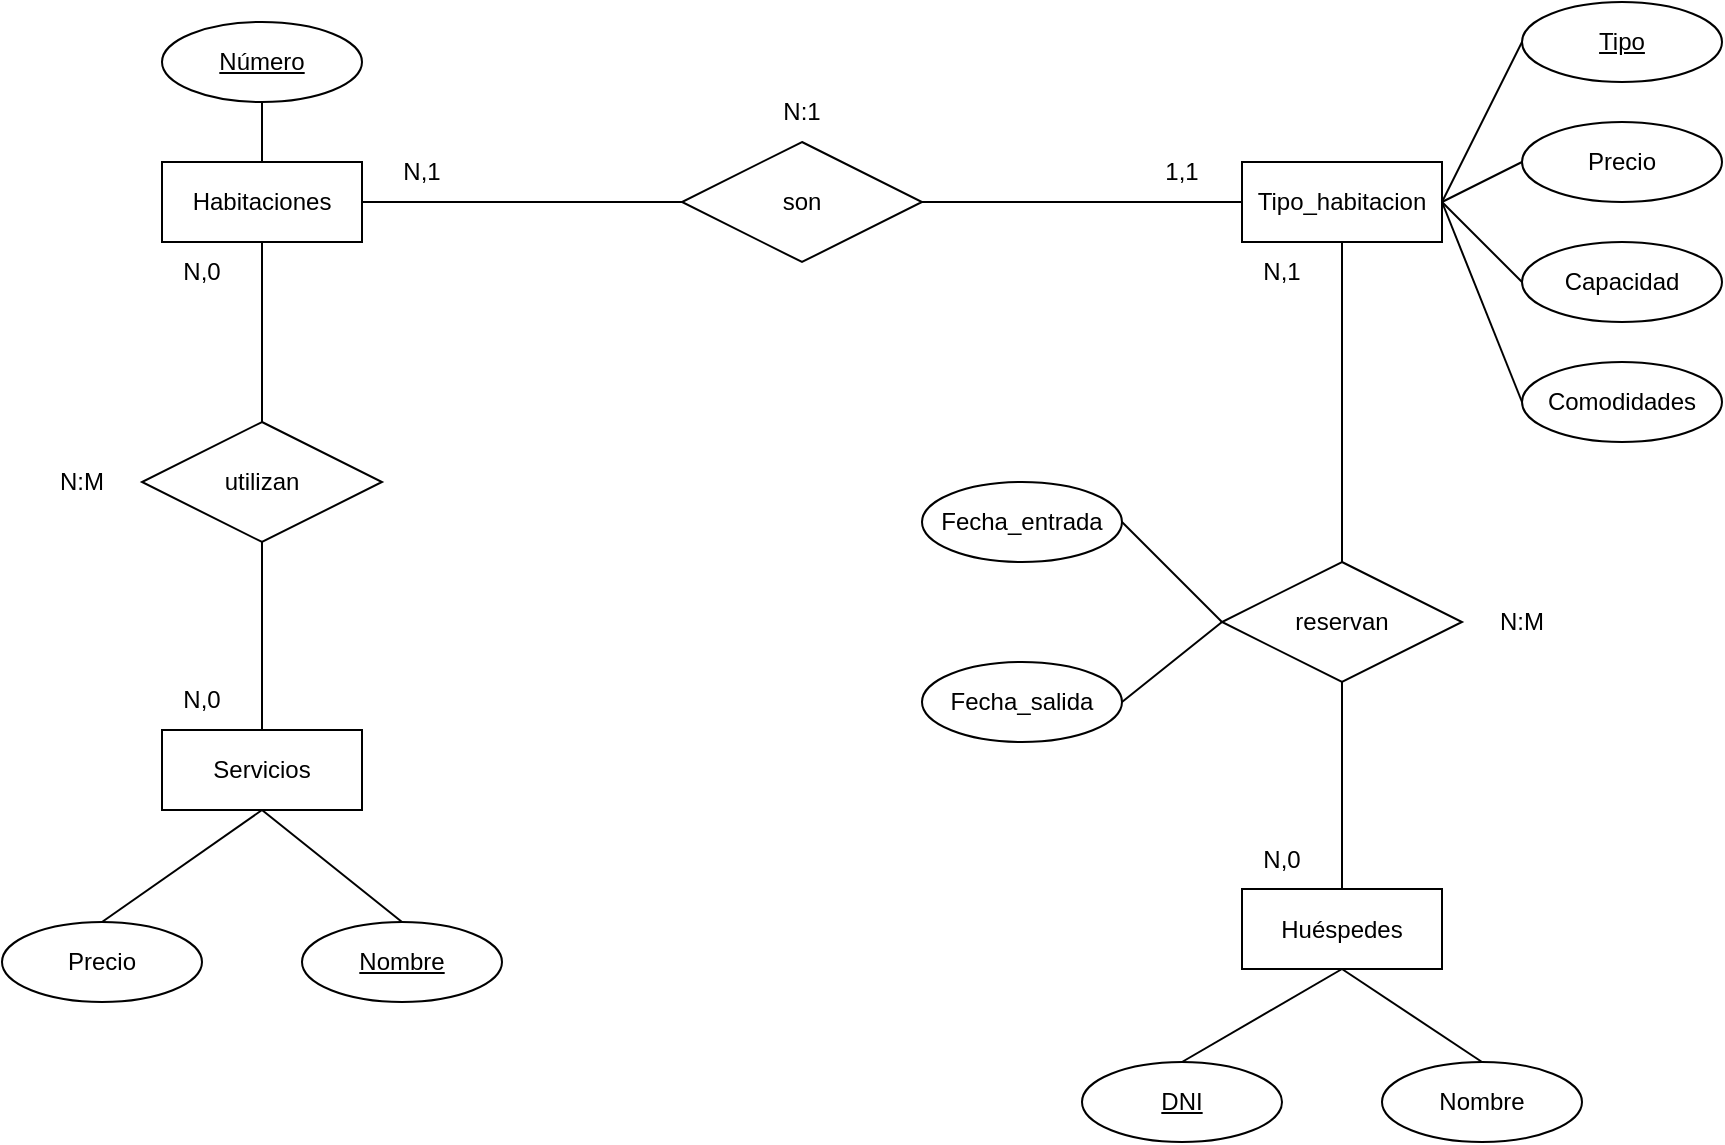 <mxfile version="23.0.1" type="github">
  <diagram id="R2lEEEUBdFMjLlhIrx00" name="Page-1">
    <mxGraphModel dx="1018" dy="537" grid="1" gridSize="10" guides="1" tooltips="1" connect="1" arrows="1" fold="1" page="1" pageScale="1" pageWidth="1169" pageHeight="827" math="0" shadow="0" extFonts="Permanent Marker^https://fonts.googleapis.com/css?family=Permanent+Marker">
      <root>
        <mxCell id="0" />
        <mxCell id="1" parent="0" />
        <mxCell id="j0o592_HbrYjbP1Rjquj-1" value="Habitaciones" style="whiteSpace=wrap;html=1;align=center;" vertex="1" parent="1">
          <mxGeometry x="220" y="110" width="100" height="40" as="geometry" />
        </mxCell>
        <mxCell id="j0o592_HbrYjbP1Rjquj-2" value="son" style="shape=rhombus;perimeter=rhombusPerimeter;whiteSpace=wrap;html=1;align=center;" vertex="1" parent="1">
          <mxGeometry x="480" y="100" width="120" height="60" as="geometry" />
        </mxCell>
        <mxCell id="j0o592_HbrYjbP1Rjquj-3" value="Tipo_habitacion" style="whiteSpace=wrap;html=1;align=center;" vertex="1" parent="1">
          <mxGeometry x="760" y="110" width="100" height="40" as="geometry" />
        </mxCell>
        <mxCell id="j0o592_HbrYjbP1Rjquj-4" value="" style="endArrow=none;html=1;rounded=0;exitX=1;exitY=0.5;exitDx=0;exitDy=0;entryX=0;entryY=0.5;entryDx=0;entryDy=0;" edge="1" parent="1" source="j0o592_HbrYjbP1Rjquj-1" target="j0o592_HbrYjbP1Rjquj-2">
          <mxGeometry relative="1" as="geometry">
            <mxPoint x="450" y="270" as="sourcePoint" />
            <mxPoint x="610" y="270" as="targetPoint" />
          </mxGeometry>
        </mxCell>
        <mxCell id="j0o592_HbrYjbP1Rjquj-5" value="" style="endArrow=none;html=1;rounded=0;exitX=1;exitY=0.5;exitDx=0;exitDy=0;entryX=0;entryY=0.5;entryDx=0;entryDy=0;" edge="1" parent="1" source="j0o592_HbrYjbP1Rjquj-2" target="j0o592_HbrYjbP1Rjquj-3">
          <mxGeometry relative="1" as="geometry">
            <mxPoint x="450" y="270" as="sourcePoint" />
            <mxPoint x="610" y="270" as="targetPoint" />
          </mxGeometry>
        </mxCell>
        <mxCell id="j0o592_HbrYjbP1Rjquj-6" value="Tipo" style="ellipse;whiteSpace=wrap;html=1;align=center;fontStyle=4;" vertex="1" parent="1">
          <mxGeometry x="900" y="30" width="100" height="40" as="geometry" />
        </mxCell>
        <mxCell id="j0o592_HbrYjbP1Rjquj-7" value="Precio" style="ellipse;whiteSpace=wrap;html=1;align=center;" vertex="1" parent="1">
          <mxGeometry x="900" y="90" width="100" height="40" as="geometry" />
        </mxCell>
        <mxCell id="j0o592_HbrYjbP1Rjquj-8" value="Capacidad" style="ellipse;whiteSpace=wrap;html=1;align=center;" vertex="1" parent="1">
          <mxGeometry x="900" y="150" width="100" height="40" as="geometry" />
        </mxCell>
        <mxCell id="j0o592_HbrYjbP1Rjquj-9" value="Comodidades" style="ellipse;whiteSpace=wrap;html=1;align=center;" vertex="1" parent="1">
          <mxGeometry x="900" y="210" width="100" height="40" as="geometry" />
        </mxCell>
        <mxCell id="j0o592_HbrYjbP1Rjquj-10" value="" style="endArrow=none;html=1;rounded=0;entryX=0;entryY=0.5;entryDx=0;entryDy=0;exitX=1;exitY=0.5;exitDx=0;exitDy=0;" edge="1" parent="1" source="j0o592_HbrYjbP1Rjquj-3" target="j0o592_HbrYjbP1Rjquj-6">
          <mxGeometry relative="1" as="geometry">
            <mxPoint x="770" y="270" as="sourcePoint" />
            <mxPoint x="930" y="270" as="targetPoint" />
          </mxGeometry>
        </mxCell>
        <mxCell id="j0o592_HbrYjbP1Rjquj-11" value="" style="endArrow=none;html=1;rounded=0;entryX=0;entryY=0.5;entryDx=0;entryDy=0;exitX=1;exitY=0.5;exitDx=0;exitDy=0;" edge="1" parent="1" source="j0o592_HbrYjbP1Rjquj-3" target="j0o592_HbrYjbP1Rjquj-7">
          <mxGeometry relative="1" as="geometry">
            <mxPoint x="770" y="270" as="sourcePoint" />
            <mxPoint x="930" y="270" as="targetPoint" />
          </mxGeometry>
        </mxCell>
        <mxCell id="j0o592_HbrYjbP1Rjquj-12" value="" style="endArrow=none;html=1;rounded=0;entryX=0;entryY=0.5;entryDx=0;entryDy=0;exitX=1;exitY=0.5;exitDx=0;exitDy=0;" edge="1" parent="1" source="j0o592_HbrYjbP1Rjquj-3" target="j0o592_HbrYjbP1Rjquj-8">
          <mxGeometry relative="1" as="geometry">
            <mxPoint x="770" y="270" as="sourcePoint" />
            <mxPoint x="930" y="270" as="targetPoint" />
          </mxGeometry>
        </mxCell>
        <mxCell id="j0o592_HbrYjbP1Rjquj-13" value="" style="endArrow=none;html=1;rounded=0;entryX=0;entryY=0.5;entryDx=0;entryDy=0;exitX=1;exitY=0.5;exitDx=0;exitDy=0;" edge="1" parent="1" source="j0o592_HbrYjbP1Rjquj-3" target="j0o592_HbrYjbP1Rjquj-9">
          <mxGeometry relative="1" as="geometry">
            <mxPoint x="770" y="270" as="sourcePoint" />
            <mxPoint x="930" y="270" as="targetPoint" />
          </mxGeometry>
        </mxCell>
        <mxCell id="j0o592_HbrYjbP1Rjquj-14" value="Número" style="ellipse;whiteSpace=wrap;html=1;align=center;fontStyle=4;" vertex="1" parent="1">
          <mxGeometry x="220" y="40" width="100" height="40" as="geometry" />
        </mxCell>
        <mxCell id="j0o592_HbrYjbP1Rjquj-15" value="" style="endArrow=none;html=1;rounded=0;exitX=0.5;exitY=1;exitDx=0;exitDy=0;entryX=0.5;entryY=0;entryDx=0;entryDy=0;" edge="1" parent="1" source="j0o592_HbrYjbP1Rjquj-14" target="j0o592_HbrYjbP1Rjquj-1">
          <mxGeometry relative="1" as="geometry">
            <mxPoint x="530" y="270" as="sourcePoint" />
            <mxPoint x="690" y="270" as="targetPoint" />
          </mxGeometry>
        </mxCell>
        <mxCell id="j0o592_HbrYjbP1Rjquj-16" value="Huéspedes" style="whiteSpace=wrap;html=1;align=center;" vertex="1" parent="1">
          <mxGeometry x="760" y="473.5" width="100" height="40" as="geometry" />
        </mxCell>
        <mxCell id="j0o592_HbrYjbP1Rjquj-17" value="reservan" style="shape=rhombus;perimeter=rhombusPerimeter;whiteSpace=wrap;html=1;align=center;" vertex="1" parent="1">
          <mxGeometry x="750" y="310" width="120" height="60" as="geometry" />
        </mxCell>
        <mxCell id="j0o592_HbrYjbP1Rjquj-18" value="" style="endArrow=none;html=1;rounded=0;exitX=0.5;exitY=0;exitDx=0;exitDy=0;entryX=0.5;entryY=1;entryDx=0;entryDy=0;" edge="1" parent="1" source="j0o592_HbrYjbP1Rjquj-16" target="j0o592_HbrYjbP1Rjquj-17">
          <mxGeometry relative="1" as="geometry">
            <mxPoint x="1070" y="330" as="sourcePoint" />
            <mxPoint x="1230" y="330" as="targetPoint" />
          </mxGeometry>
        </mxCell>
        <mxCell id="j0o592_HbrYjbP1Rjquj-20" value="DNI" style="ellipse;whiteSpace=wrap;html=1;align=center;fontStyle=4;" vertex="1" parent="1">
          <mxGeometry x="680" y="560" width="100" height="40" as="geometry" />
        </mxCell>
        <mxCell id="j0o592_HbrYjbP1Rjquj-21" value="Nombre" style="ellipse;whiteSpace=wrap;html=1;align=center;" vertex="1" parent="1">
          <mxGeometry x="830" y="560" width="100" height="40" as="geometry" />
        </mxCell>
        <mxCell id="j0o592_HbrYjbP1Rjquj-22" value="" style="endArrow=none;html=1;rounded=0;exitX=0.5;exitY=0;exitDx=0;exitDy=0;entryX=0.5;entryY=1;entryDx=0;entryDy=0;" edge="1" parent="1" source="j0o592_HbrYjbP1Rjquj-20" target="j0o592_HbrYjbP1Rjquj-16">
          <mxGeometry relative="1" as="geometry">
            <mxPoint x="1070" y="330" as="sourcePoint" />
            <mxPoint x="1230" y="330" as="targetPoint" />
          </mxGeometry>
        </mxCell>
        <mxCell id="j0o592_HbrYjbP1Rjquj-23" value="" style="endArrow=none;html=1;rounded=0;exitX=0.5;exitY=0;exitDx=0;exitDy=0;entryX=0.5;entryY=1;entryDx=0;entryDy=0;" edge="1" parent="1" source="j0o592_HbrYjbP1Rjquj-21" target="j0o592_HbrYjbP1Rjquj-16">
          <mxGeometry relative="1" as="geometry">
            <mxPoint x="1070" y="330" as="sourcePoint" />
            <mxPoint x="1230" y="330" as="targetPoint" />
          </mxGeometry>
        </mxCell>
        <mxCell id="j0o592_HbrYjbP1Rjquj-24" value="Fecha_entrada" style="ellipse;whiteSpace=wrap;html=1;align=center;" vertex="1" parent="1">
          <mxGeometry x="600" y="270" width="100" height="40" as="geometry" />
        </mxCell>
        <mxCell id="j0o592_HbrYjbP1Rjquj-25" value="Fecha_salida" style="ellipse;whiteSpace=wrap;html=1;align=center;" vertex="1" parent="1">
          <mxGeometry x="600" y="360" width="100" height="40" as="geometry" />
        </mxCell>
        <mxCell id="j0o592_HbrYjbP1Rjquj-26" value="" style="endArrow=none;html=1;rounded=0;exitX=1;exitY=0.5;exitDx=0;exitDy=0;entryX=0;entryY=0.5;entryDx=0;entryDy=0;" edge="1" parent="1" source="j0o592_HbrYjbP1Rjquj-24" target="j0o592_HbrYjbP1Rjquj-17">
          <mxGeometry relative="1" as="geometry">
            <mxPoint x="930" y="340" as="sourcePoint" />
            <mxPoint x="1090" y="340" as="targetPoint" />
          </mxGeometry>
        </mxCell>
        <mxCell id="j0o592_HbrYjbP1Rjquj-27" value="" style="endArrow=none;html=1;rounded=0;exitX=1;exitY=0.5;exitDx=0;exitDy=0;entryX=0;entryY=0.5;entryDx=0;entryDy=0;" edge="1" parent="1" source="j0o592_HbrYjbP1Rjquj-25" target="j0o592_HbrYjbP1Rjquj-17">
          <mxGeometry relative="1" as="geometry">
            <mxPoint x="930" y="340" as="sourcePoint" />
            <mxPoint x="1090" y="340" as="targetPoint" />
          </mxGeometry>
        </mxCell>
        <mxCell id="j0o592_HbrYjbP1Rjquj-28" value="" style="endArrow=none;html=1;rounded=0;entryX=0.5;entryY=1;entryDx=0;entryDy=0;exitX=0.5;exitY=0;exitDx=0;exitDy=0;" edge="1" parent="1" source="j0o592_HbrYjbP1Rjquj-17" target="j0o592_HbrYjbP1Rjquj-3">
          <mxGeometry relative="1" as="geometry">
            <mxPoint x="490" y="350" as="sourcePoint" />
            <mxPoint x="650" y="350" as="targetPoint" />
          </mxGeometry>
        </mxCell>
        <mxCell id="j0o592_HbrYjbP1Rjquj-29" value="utilizan" style="shape=rhombus;perimeter=rhombusPerimeter;whiteSpace=wrap;html=1;align=center;" vertex="1" parent="1">
          <mxGeometry x="210" y="240" width="120" height="60" as="geometry" />
        </mxCell>
        <mxCell id="j0o592_HbrYjbP1Rjquj-30" value="Servicios" style="whiteSpace=wrap;html=1;align=center;" vertex="1" parent="1">
          <mxGeometry x="220" y="394" width="100" height="40" as="geometry" />
        </mxCell>
        <mxCell id="j0o592_HbrYjbP1Rjquj-31" value="" style="endArrow=none;html=1;rounded=0;exitX=0.5;exitY=1;exitDx=0;exitDy=0;entryX=0.5;entryY=0;entryDx=0;entryDy=0;" edge="1" parent="1" source="j0o592_HbrYjbP1Rjquj-1" target="j0o592_HbrYjbP1Rjquj-29">
          <mxGeometry relative="1" as="geometry">
            <mxPoint x="490" y="290" as="sourcePoint" />
            <mxPoint x="650" y="290" as="targetPoint" />
          </mxGeometry>
        </mxCell>
        <mxCell id="j0o592_HbrYjbP1Rjquj-32" value="" style="endArrow=none;html=1;rounded=0;exitX=0.5;exitY=0;exitDx=0;exitDy=0;entryX=0.5;entryY=1;entryDx=0;entryDy=0;" edge="1" parent="1" source="j0o592_HbrYjbP1Rjquj-30" target="j0o592_HbrYjbP1Rjquj-29">
          <mxGeometry relative="1" as="geometry">
            <mxPoint x="490" y="290" as="sourcePoint" />
            <mxPoint x="650" y="290" as="targetPoint" />
          </mxGeometry>
        </mxCell>
        <mxCell id="j0o592_HbrYjbP1Rjquj-33" value="Nombre" style="ellipse;whiteSpace=wrap;html=1;align=center;fontStyle=4;" vertex="1" parent="1">
          <mxGeometry x="290" y="490" width="100" height="40" as="geometry" />
        </mxCell>
        <mxCell id="j0o592_HbrYjbP1Rjquj-34" value="Precio" style="ellipse;whiteSpace=wrap;html=1;align=center;" vertex="1" parent="1">
          <mxGeometry x="140" y="490" width="100" height="40" as="geometry" />
        </mxCell>
        <mxCell id="j0o592_HbrYjbP1Rjquj-35" value="" style="endArrow=none;html=1;rounded=0;exitX=0.5;exitY=0;exitDx=0;exitDy=0;entryX=0.5;entryY=1;entryDx=0;entryDy=0;" edge="1" parent="1" source="j0o592_HbrYjbP1Rjquj-33" target="j0o592_HbrYjbP1Rjquj-30">
          <mxGeometry relative="1" as="geometry">
            <mxPoint x="490" y="290" as="sourcePoint" />
            <mxPoint x="650" y="290" as="targetPoint" />
          </mxGeometry>
        </mxCell>
        <mxCell id="j0o592_HbrYjbP1Rjquj-36" value="" style="endArrow=none;html=1;rounded=0;exitX=0.5;exitY=0;exitDx=0;exitDy=0;entryX=0.5;entryY=1;entryDx=0;entryDy=0;" edge="1" parent="1" source="j0o592_HbrYjbP1Rjquj-34" target="j0o592_HbrYjbP1Rjquj-30">
          <mxGeometry relative="1" as="geometry">
            <mxPoint x="490" y="290" as="sourcePoint" />
            <mxPoint x="650" y="290" as="targetPoint" />
          </mxGeometry>
        </mxCell>
        <mxCell id="j0o592_HbrYjbP1Rjquj-37" value="N,1" style="text;html=1;strokeColor=none;fillColor=none;align=center;verticalAlign=middle;whiteSpace=wrap;rounded=0;" vertex="1" parent="1">
          <mxGeometry x="320" y="100" width="60" height="30" as="geometry" />
        </mxCell>
        <mxCell id="j0o592_HbrYjbP1Rjquj-38" value="1,1" style="text;html=1;strokeColor=none;fillColor=none;align=center;verticalAlign=middle;whiteSpace=wrap;rounded=0;" vertex="1" parent="1">
          <mxGeometry x="700" y="100" width="60" height="30" as="geometry" />
        </mxCell>
        <mxCell id="j0o592_HbrYjbP1Rjquj-39" value="N:1" style="text;html=1;strokeColor=none;fillColor=none;align=center;verticalAlign=middle;whiteSpace=wrap;rounded=0;" vertex="1" parent="1">
          <mxGeometry x="510" y="70" width="60" height="30" as="geometry" />
        </mxCell>
        <mxCell id="j0o592_HbrYjbP1Rjquj-40" value="N,0" style="text;html=1;strokeColor=none;fillColor=none;align=center;verticalAlign=middle;whiteSpace=wrap;rounded=0;" vertex="1" parent="1">
          <mxGeometry x="210" y="150" width="60" height="30" as="geometry" />
        </mxCell>
        <mxCell id="j0o592_HbrYjbP1Rjquj-41" value="N,0" style="text;html=1;strokeColor=none;fillColor=none;align=center;verticalAlign=middle;whiteSpace=wrap;rounded=0;" vertex="1" parent="1">
          <mxGeometry x="210" y="364" width="60" height="30" as="geometry" />
        </mxCell>
        <mxCell id="j0o592_HbrYjbP1Rjquj-42" value="N:M" style="text;html=1;strokeColor=none;fillColor=none;align=center;verticalAlign=middle;whiteSpace=wrap;rounded=0;" vertex="1" parent="1">
          <mxGeometry x="150" y="255" width="60" height="30" as="geometry" />
        </mxCell>
        <mxCell id="j0o592_HbrYjbP1Rjquj-43" value="N,1" style="text;html=1;strokeColor=none;fillColor=none;align=center;verticalAlign=middle;whiteSpace=wrap;rounded=0;" vertex="1" parent="1">
          <mxGeometry x="750" y="150" width="60" height="30" as="geometry" />
        </mxCell>
        <mxCell id="j0o592_HbrYjbP1Rjquj-44" value="N,0" style="text;html=1;strokeColor=none;fillColor=none;align=center;verticalAlign=middle;whiteSpace=wrap;rounded=0;" vertex="1" parent="1">
          <mxGeometry x="750" y="443.5" width="60" height="30" as="geometry" />
        </mxCell>
        <mxCell id="j0o592_HbrYjbP1Rjquj-45" value="N:M" style="text;html=1;strokeColor=none;fillColor=none;align=center;verticalAlign=middle;whiteSpace=wrap;rounded=0;" vertex="1" parent="1">
          <mxGeometry x="870" y="325" width="60" height="30" as="geometry" />
        </mxCell>
      </root>
    </mxGraphModel>
  </diagram>
</mxfile>

